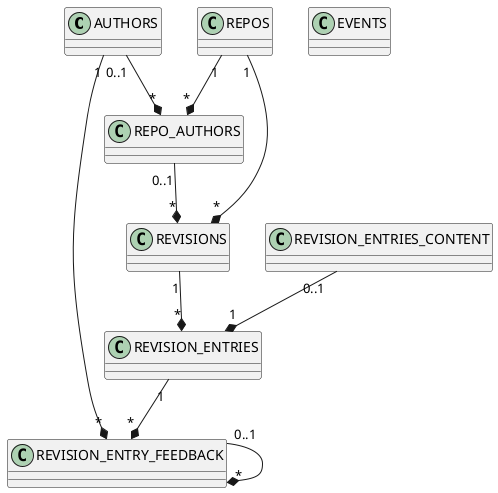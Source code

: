 @startuml

class AUTHORS
class EVENTS
class REVISION_ENTRIES_CONTENT
class REVISION_ENTRY_FEEDBACK
class REPOS
class REVISIONS
class REVISION_ENTRIES
class REPO_AUTHORS

REPOS "1" --* "*" REVISIONS
REPOS "1" --* "*" REPO_AUTHORS
REPO_AUTHORS "0..1" --* "*" REVISIONS
REVISION_ENTRIES "1" --* "*" REVISION_ENTRY_FEEDBACK
REVISIONS "1" --* "*" REVISION_ENTRIES
REVISION_ENTRIES_CONTENT "0..1" --* "1" REVISION_ENTRIES
AUTHORS "1" --* "*" REVISION_ENTRY_FEEDBACK
AUTHORS "0..1" --* "*" REPO_AUTHORS
REVISION_ENTRY_FEEDBACK "0..1" --* "*" REVISION_ENTRY_FEEDBACK

@enduml